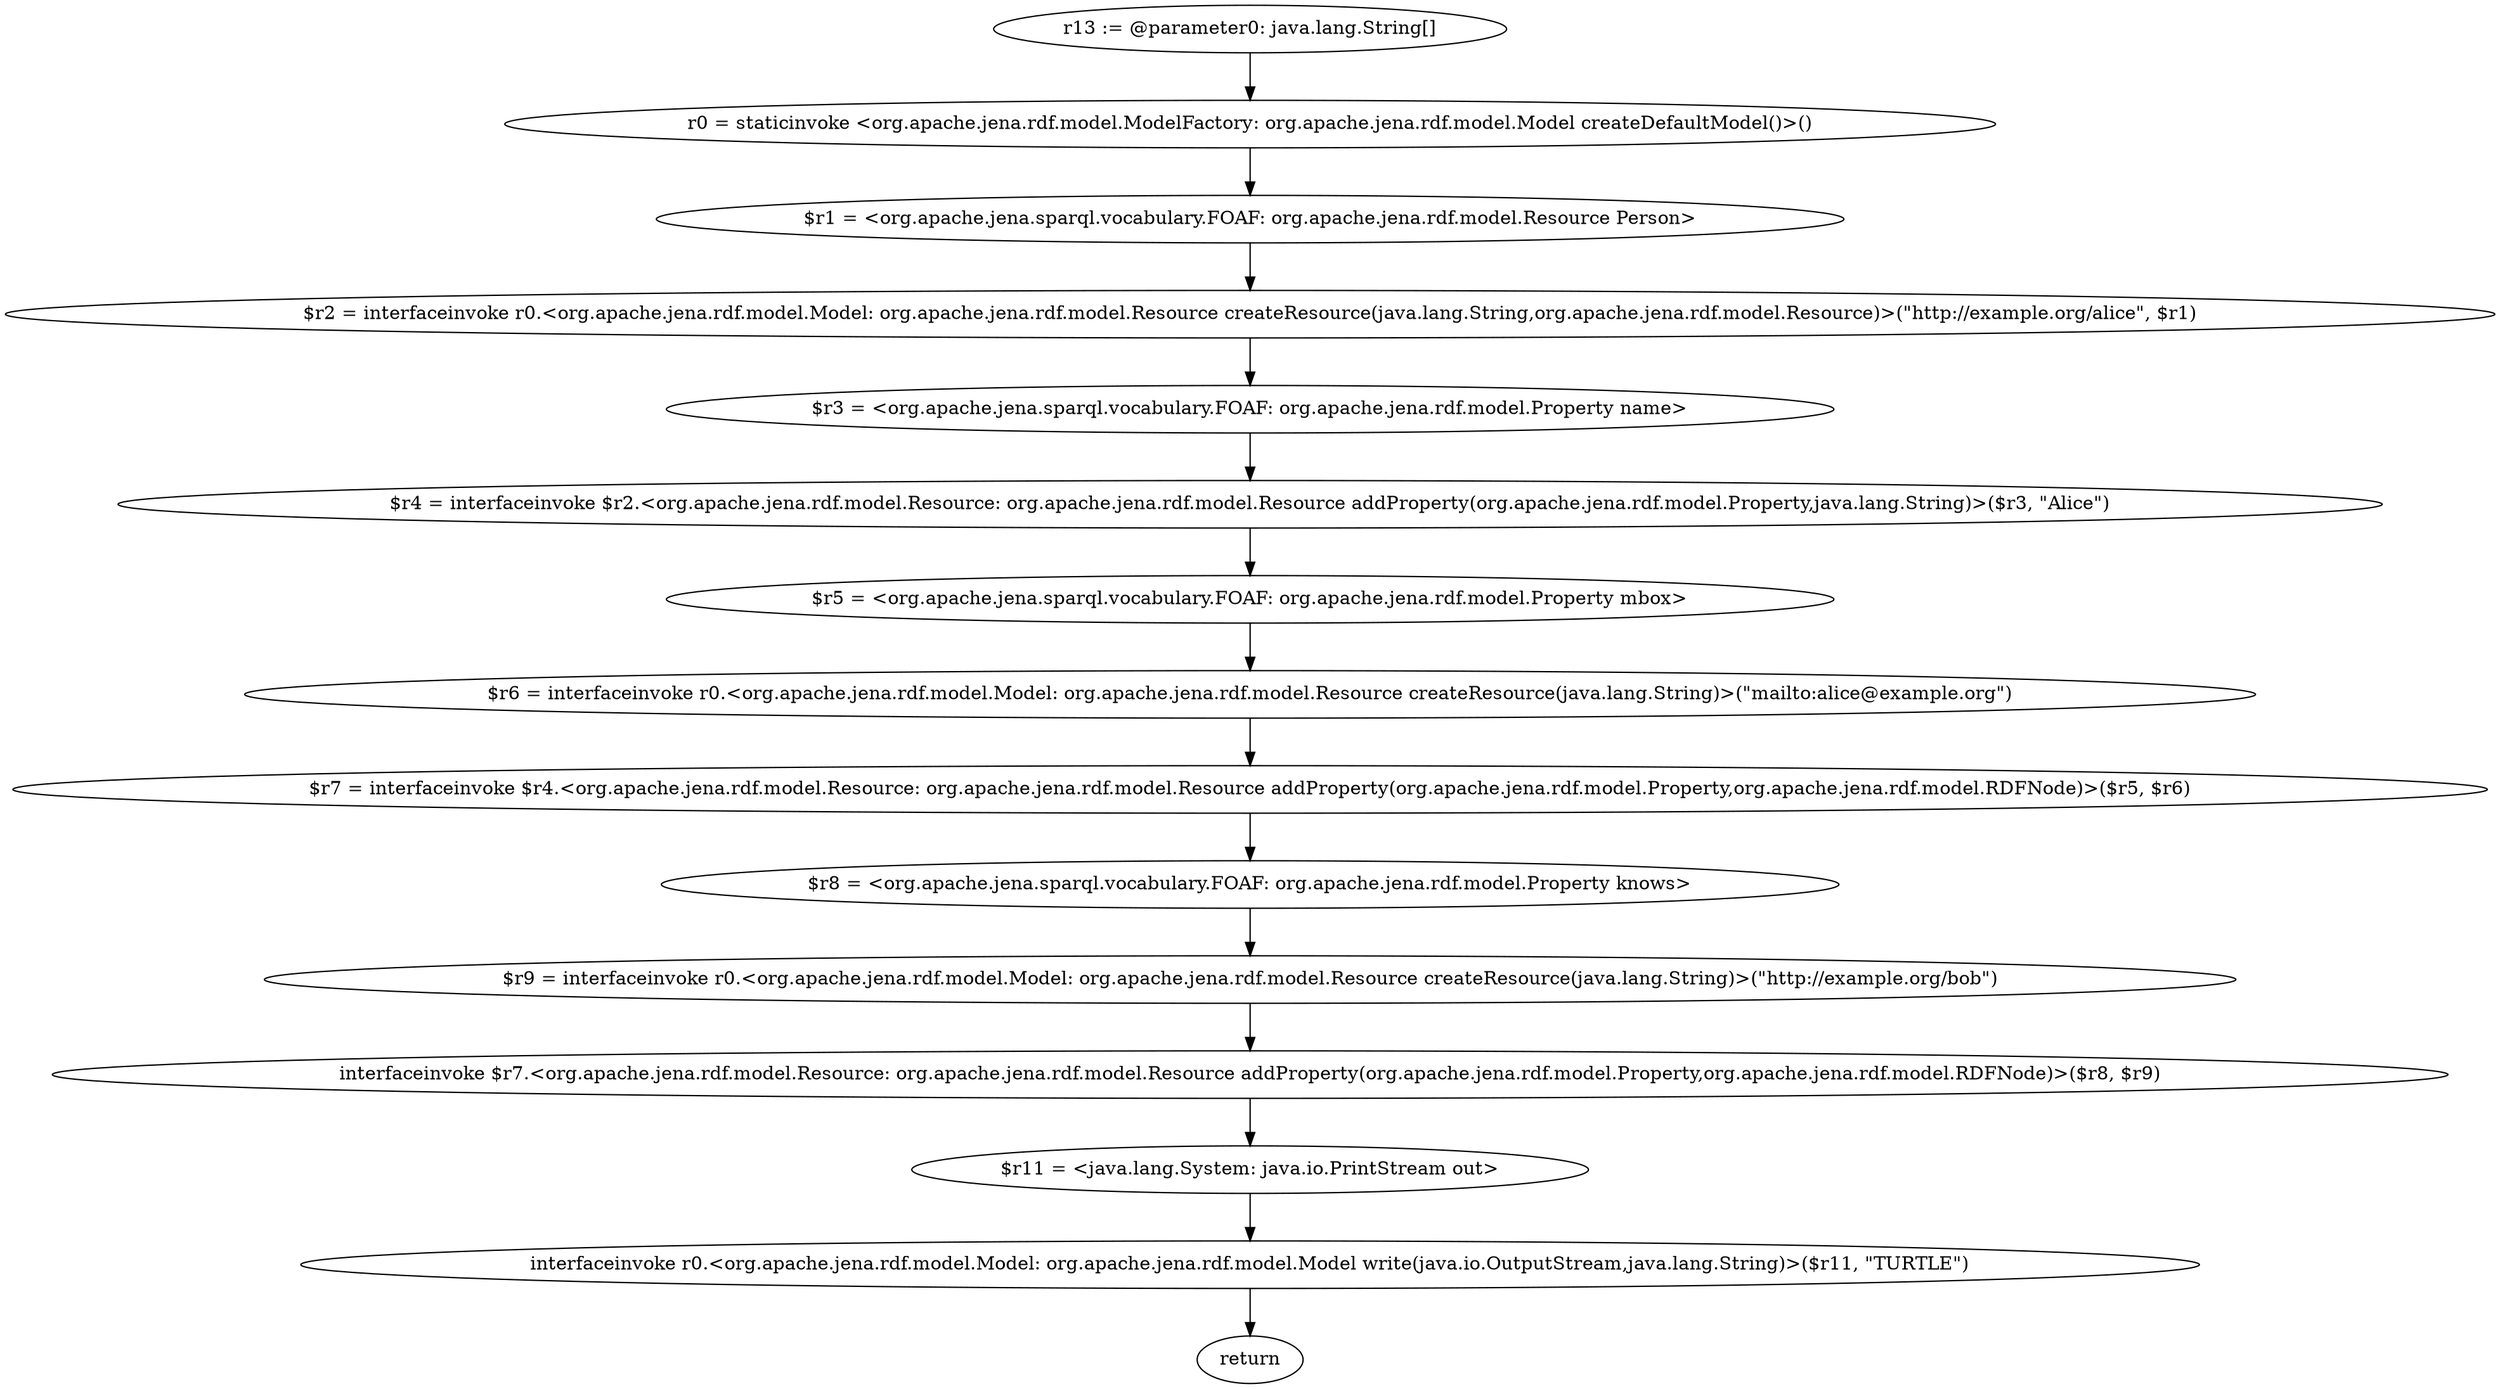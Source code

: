 digraph "unitGraph" {
    "r13 := @parameter0: java.lang.String[]"
    "r0 = staticinvoke <org.apache.jena.rdf.model.ModelFactory: org.apache.jena.rdf.model.Model createDefaultModel()>()"
    "$r1 = <org.apache.jena.sparql.vocabulary.FOAF: org.apache.jena.rdf.model.Resource Person>"
    "$r2 = interfaceinvoke r0.<org.apache.jena.rdf.model.Model: org.apache.jena.rdf.model.Resource createResource(java.lang.String,org.apache.jena.rdf.model.Resource)>(\"http://example.org/alice\", $r1)"
    "$r3 = <org.apache.jena.sparql.vocabulary.FOAF: org.apache.jena.rdf.model.Property name>"
    "$r4 = interfaceinvoke $r2.<org.apache.jena.rdf.model.Resource: org.apache.jena.rdf.model.Resource addProperty(org.apache.jena.rdf.model.Property,java.lang.String)>($r3, \"Alice\")"
    "$r5 = <org.apache.jena.sparql.vocabulary.FOAF: org.apache.jena.rdf.model.Property mbox>"
    "$r6 = interfaceinvoke r0.<org.apache.jena.rdf.model.Model: org.apache.jena.rdf.model.Resource createResource(java.lang.String)>(\"mailto:alice@example.org\")"
    "$r7 = interfaceinvoke $r4.<org.apache.jena.rdf.model.Resource: org.apache.jena.rdf.model.Resource addProperty(org.apache.jena.rdf.model.Property,org.apache.jena.rdf.model.RDFNode)>($r5, $r6)"
    "$r8 = <org.apache.jena.sparql.vocabulary.FOAF: org.apache.jena.rdf.model.Property knows>"
    "$r9 = interfaceinvoke r0.<org.apache.jena.rdf.model.Model: org.apache.jena.rdf.model.Resource createResource(java.lang.String)>(\"http://example.org/bob\")"
    "interfaceinvoke $r7.<org.apache.jena.rdf.model.Resource: org.apache.jena.rdf.model.Resource addProperty(org.apache.jena.rdf.model.Property,org.apache.jena.rdf.model.RDFNode)>($r8, $r9)"
    "$r11 = <java.lang.System: java.io.PrintStream out>"
    "interfaceinvoke r0.<org.apache.jena.rdf.model.Model: org.apache.jena.rdf.model.Model write(java.io.OutputStream,java.lang.String)>($r11, \"TURTLE\")"
    "return"
    "r13 := @parameter0: java.lang.String[]"->"r0 = staticinvoke <org.apache.jena.rdf.model.ModelFactory: org.apache.jena.rdf.model.Model createDefaultModel()>()";
    "r0 = staticinvoke <org.apache.jena.rdf.model.ModelFactory: org.apache.jena.rdf.model.Model createDefaultModel()>()"->"$r1 = <org.apache.jena.sparql.vocabulary.FOAF: org.apache.jena.rdf.model.Resource Person>";
    "$r1 = <org.apache.jena.sparql.vocabulary.FOAF: org.apache.jena.rdf.model.Resource Person>"->"$r2 = interfaceinvoke r0.<org.apache.jena.rdf.model.Model: org.apache.jena.rdf.model.Resource createResource(java.lang.String,org.apache.jena.rdf.model.Resource)>(\"http://example.org/alice\", $r1)";
    "$r2 = interfaceinvoke r0.<org.apache.jena.rdf.model.Model: org.apache.jena.rdf.model.Resource createResource(java.lang.String,org.apache.jena.rdf.model.Resource)>(\"http://example.org/alice\", $r1)"->"$r3 = <org.apache.jena.sparql.vocabulary.FOAF: org.apache.jena.rdf.model.Property name>";
    "$r3 = <org.apache.jena.sparql.vocabulary.FOAF: org.apache.jena.rdf.model.Property name>"->"$r4 = interfaceinvoke $r2.<org.apache.jena.rdf.model.Resource: org.apache.jena.rdf.model.Resource addProperty(org.apache.jena.rdf.model.Property,java.lang.String)>($r3, \"Alice\")";
    "$r4 = interfaceinvoke $r2.<org.apache.jena.rdf.model.Resource: org.apache.jena.rdf.model.Resource addProperty(org.apache.jena.rdf.model.Property,java.lang.String)>($r3, \"Alice\")"->"$r5 = <org.apache.jena.sparql.vocabulary.FOAF: org.apache.jena.rdf.model.Property mbox>";
    "$r5 = <org.apache.jena.sparql.vocabulary.FOAF: org.apache.jena.rdf.model.Property mbox>"->"$r6 = interfaceinvoke r0.<org.apache.jena.rdf.model.Model: org.apache.jena.rdf.model.Resource createResource(java.lang.String)>(\"mailto:alice@example.org\")";
    "$r6 = interfaceinvoke r0.<org.apache.jena.rdf.model.Model: org.apache.jena.rdf.model.Resource createResource(java.lang.String)>(\"mailto:alice@example.org\")"->"$r7 = interfaceinvoke $r4.<org.apache.jena.rdf.model.Resource: org.apache.jena.rdf.model.Resource addProperty(org.apache.jena.rdf.model.Property,org.apache.jena.rdf.model.RDFNode)>($r5, $r6)";
    "$r7 = interfaceinvoke $r4.<org.apache.jena.rdf.model.Resource: org.apache.jena.rdf.model.Resource addProperty(org.apache.jena.rdf.model.Property,org.apache.jena.rdf.model.RDFNode)>($r5, $r6)"->"$r8 = <org.apache.jena.sparql.vocabulary.FOAF: org.apache.jena.rdf.model.Property knows>";
    "$r8 = <org.apache.jena.sparql.vocabulary.FOAF: org.apache.jena.rdf.model.Property knows>"->"$r9 = interfaceinvoke r0.<org.apache.jena.rdf.model.Model: org.apache.jena.rdf.model.Resource createResource(java.lang.String)>(\"http://example.org/bob\")";
    "$r9 = interfaceinvoke r0.<org.apache.jena.rdf.model.Model: org.apache.jena.rdf.model.Resource createResource(java.lang.String)>(\"http://example.org/bob\")"->"interfaceinvoke $r7.<org.apache.jena.rdf.model.Resource: org.apache.jena.rdf.model.Resource addProperty(org.apache.jena.rdf.model.Property,org.apache.jena.rdf.model.RDFNode)>($r8, $r9)";
    "interfaceinvoke $r7.<org.apache.jena.rdf.model.Resource: org.apache.jena.rdf.model.Resource addProperty(org.apache.jena.rdf.model.Property,org.apache.jena.rdf.model.RDFNode)>($r8, $r9)"->"$r11 = <java.lang.System: java.io.PrintStream out>";
    "$r11 = <java.lang.System: java.io.PrintStream out>"->"interfaceinvoke r0.<org.apache.jena.rdf.model.Model: org.apache.jena.rdf.model.Model write(java.io.OutputStream,java.lang.String)>($r11, \"TURTLE\")";
    "interfaceinvoke r0.<org.apache.jena.rdf.model.Model: org.apache.jena.rdf.model.Model write(java.io.OutputStream,java.lang.String)>($r11, \"TURTLE\")"->"return";
}
